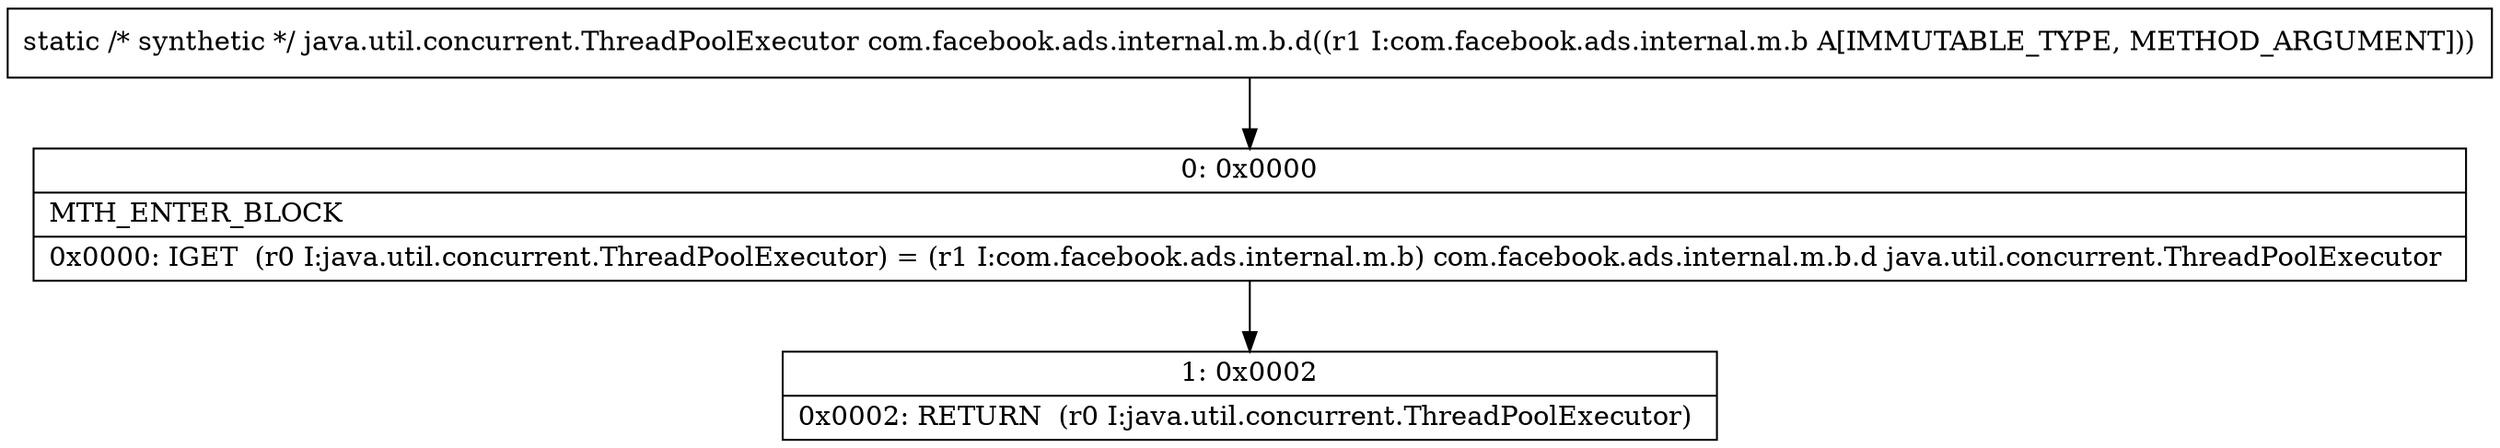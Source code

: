 digraph "CFG forcom.facebook.ads.internal.m.b.d(Lcom\/facebook\/ads\/internal\/m\/b;)Ljava\/util\/concurrent\/ThreadPoolExecutor;" {
Node_0 [shape=record,label="{0\:\ 0x0000|MTH_ENTER_BLOCK\l|0x0000: IGET  (r0 I:java.util.concurrent.ThreadPoolExecutor) = (r1 I:com.facebook.ads.internal.m.b) com.facebook.ads.internal.m.b.d java.util.concurrent.ThreadPoolExecutor \l}"];
Node_1 [shape=record,label="{1\:\ 0x0002|0x0002: RETURN  (r0 I:java.util.concurrent.ThreadPoolExecutor) \l}"];
MethodNode[shape=record,label="{static \/* synthetic *\/ java.util.concurrent.ThreadPoolExecutor com.facebook.ads.internal.m.b.d((r1 I:com.facebook.ads.internal.m.b A[IMMUTABLE_TYPE, METHOD_ARGUMENT])) }"];
MethodNode -> Node_0;
Node_0 -> Node_1;
}


